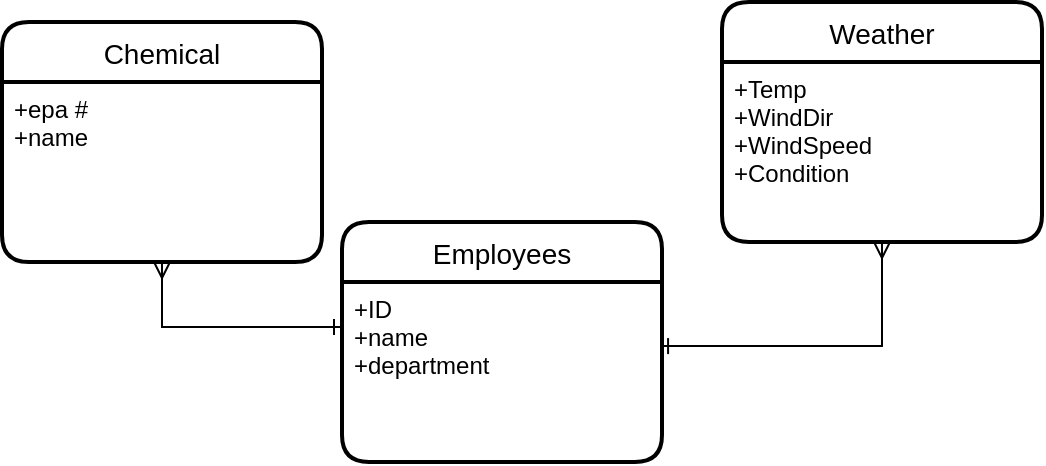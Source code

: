 <mxfile version="20.1.2" type="device"><diagram id="ttlzTBYt7yXBGE6DsBUk" name="Page-1"><mxGraphModel dx="934" dy="721" grid="1" gridSize="10" guides="1" tooltips="1" connect="1" arrows="1" fold="1" page="1" pageScale="1" pageWidth="850" pageHeight="1100" math="0" shadow="0"><root><mxCell id="0"/><mxCell id="1" parent="0"/><mxCell id="YTTCBHFz93c9iUurL2w0-3" value="" style="edgeStyle=orthogonalEdgeStyle;rounded=0;orthogonalLoop=1;jettySize=auto;html=1;startArrow=ERone;startFill=0;endArrow=ERmany;endFill=0;exitX=0;exitY=0.25;exitDx=0;exitDy=0;" edge="1" parent="1" source="YTTCBHFz93c9iUurL2w0-9" target="YTTCBHFz93c9iUurL2w0-11"><mxGeometry relative="1" as="geometry"><mxPoint x="370" y="210" as="sourcePoint"/><mxPoint x="270" y="330" as="targetPoint"/><Array as="points"/></mxGeometry></mxCell><mxCell id="YTTCBHFz93c9iUurL2w0-6" style="edgeStyle=orthogonalEdgeStyle;rounded=0;orthogonalLoop=1;jettySize=auto;html=1;exitX=0.994;exitY=0.356;exitDx=0;exitDy=0;startArrow=ERone;startFill=0;endArrow=ERmany;endFill=0;exitPerimeter=0;" edge="1" parent="1" source="YTTCBHFz93c9iUurL2w0-9" target="YTTCBHFz93c9iUurL2w0-13"><mxGeometry relative="1" as="geometry"><mxPoint x="590" y="370" as="targetPoint"/></mxGeometry></mxCell><mxCell id="YTTCBHFz93c9iUurL2w0-8" value="Employees" style="swimlane;childLayout=stackLayout;horizontal=1;startSize=30;horizontalStack=0;rounded=1;fontSize=14;fontStyle=0;strokeWidth=2;resizeParent=0;resizeLast=1;shadow=0;dashed=0;align=center;" vertex="1" parent="1"><mxGeometry x="360" y="370" width="160" height="120" as="geometry"/></mxCell><mxCell id="YTTCBHFz93c9iUurL2w0-9" value="+ID&#10;+name&#10;+department" style="align=left;strokeColor=none;fillColor=none;spacingLeft=4;fontSize=12;verticalAlign=top;resizable=0;rotatable=0;part=1;rounded=0;" vertex="1" parent="YTTCBHFz93c9iUurL2w0-8"><mxGeometry y="30" width="160" height="90" as="geometry"/></mxCell><mxCell id="YTTCBHFz93c9iUurL2w0-11" value="Chemical" style="swimlane;childLayout=stackLayout;horizontal=1;startSize=30;horizontalStack=0;rounded=1;fontSize=14;fontStyle=0;strokeWidth=2;resizeParent=0;resizeLast=1;shadow=0;dashed=0;align=center;" vertex="1" parent="1"><mxGeometry x="190" y="270" width="160" height="120" as="geometry"/></mxCell><mxCell id="YTTCBHFz93c9iUurL2w0-12" value="+epa #&#10;+name&#10;" style="align=left;strokeColor=none;fillColor=none;spacingLeft=4;fontSize=12;verticalAlign=top;resizable=0;rotatable=0;part=1;rounded=0;" vertex="1" parent="YTTCBHFz93c9iUurL2w0-11"><mxGeometry y="30" width="160" height="90" as="geometry"/></mxCell><mxCell id="YTTCBHFz93c9iUurL2w0-13" value="Weather" style="swimlane;childLayout=stackLayout;horizontal=1;startSize=30;horizontalStack=0;rounded=1;fontSize=14;fontStyle=0;strokeWidth=2;resizeParent=0;resizeLast=1;shadow=0;dashed=0;align=center;" vertex="1" parent="1"><mxGeometry x="550" y="260" width="160" height="120" as="geometry"/></mxCell><mxCell id="YTTCBHFz93c9iUurL2w0-14" value="+Temp&#10;+WindDir&#10;+WindSpeed&#10;+Condition" style="align=left;strokeColor=none;fillColor=none;spacingLeft=4;fontSize=12;verticalAlign=top;resizable=0;rotatable=0;part=1;rounded=0;" vertex="1" parent="YTTCBHFz93c9iUurL2w0-13"><mxGeometry y="30" width="160" height="90" as="geometry"/></mxCell></root></mxGraphModel></diagram></mxfile>